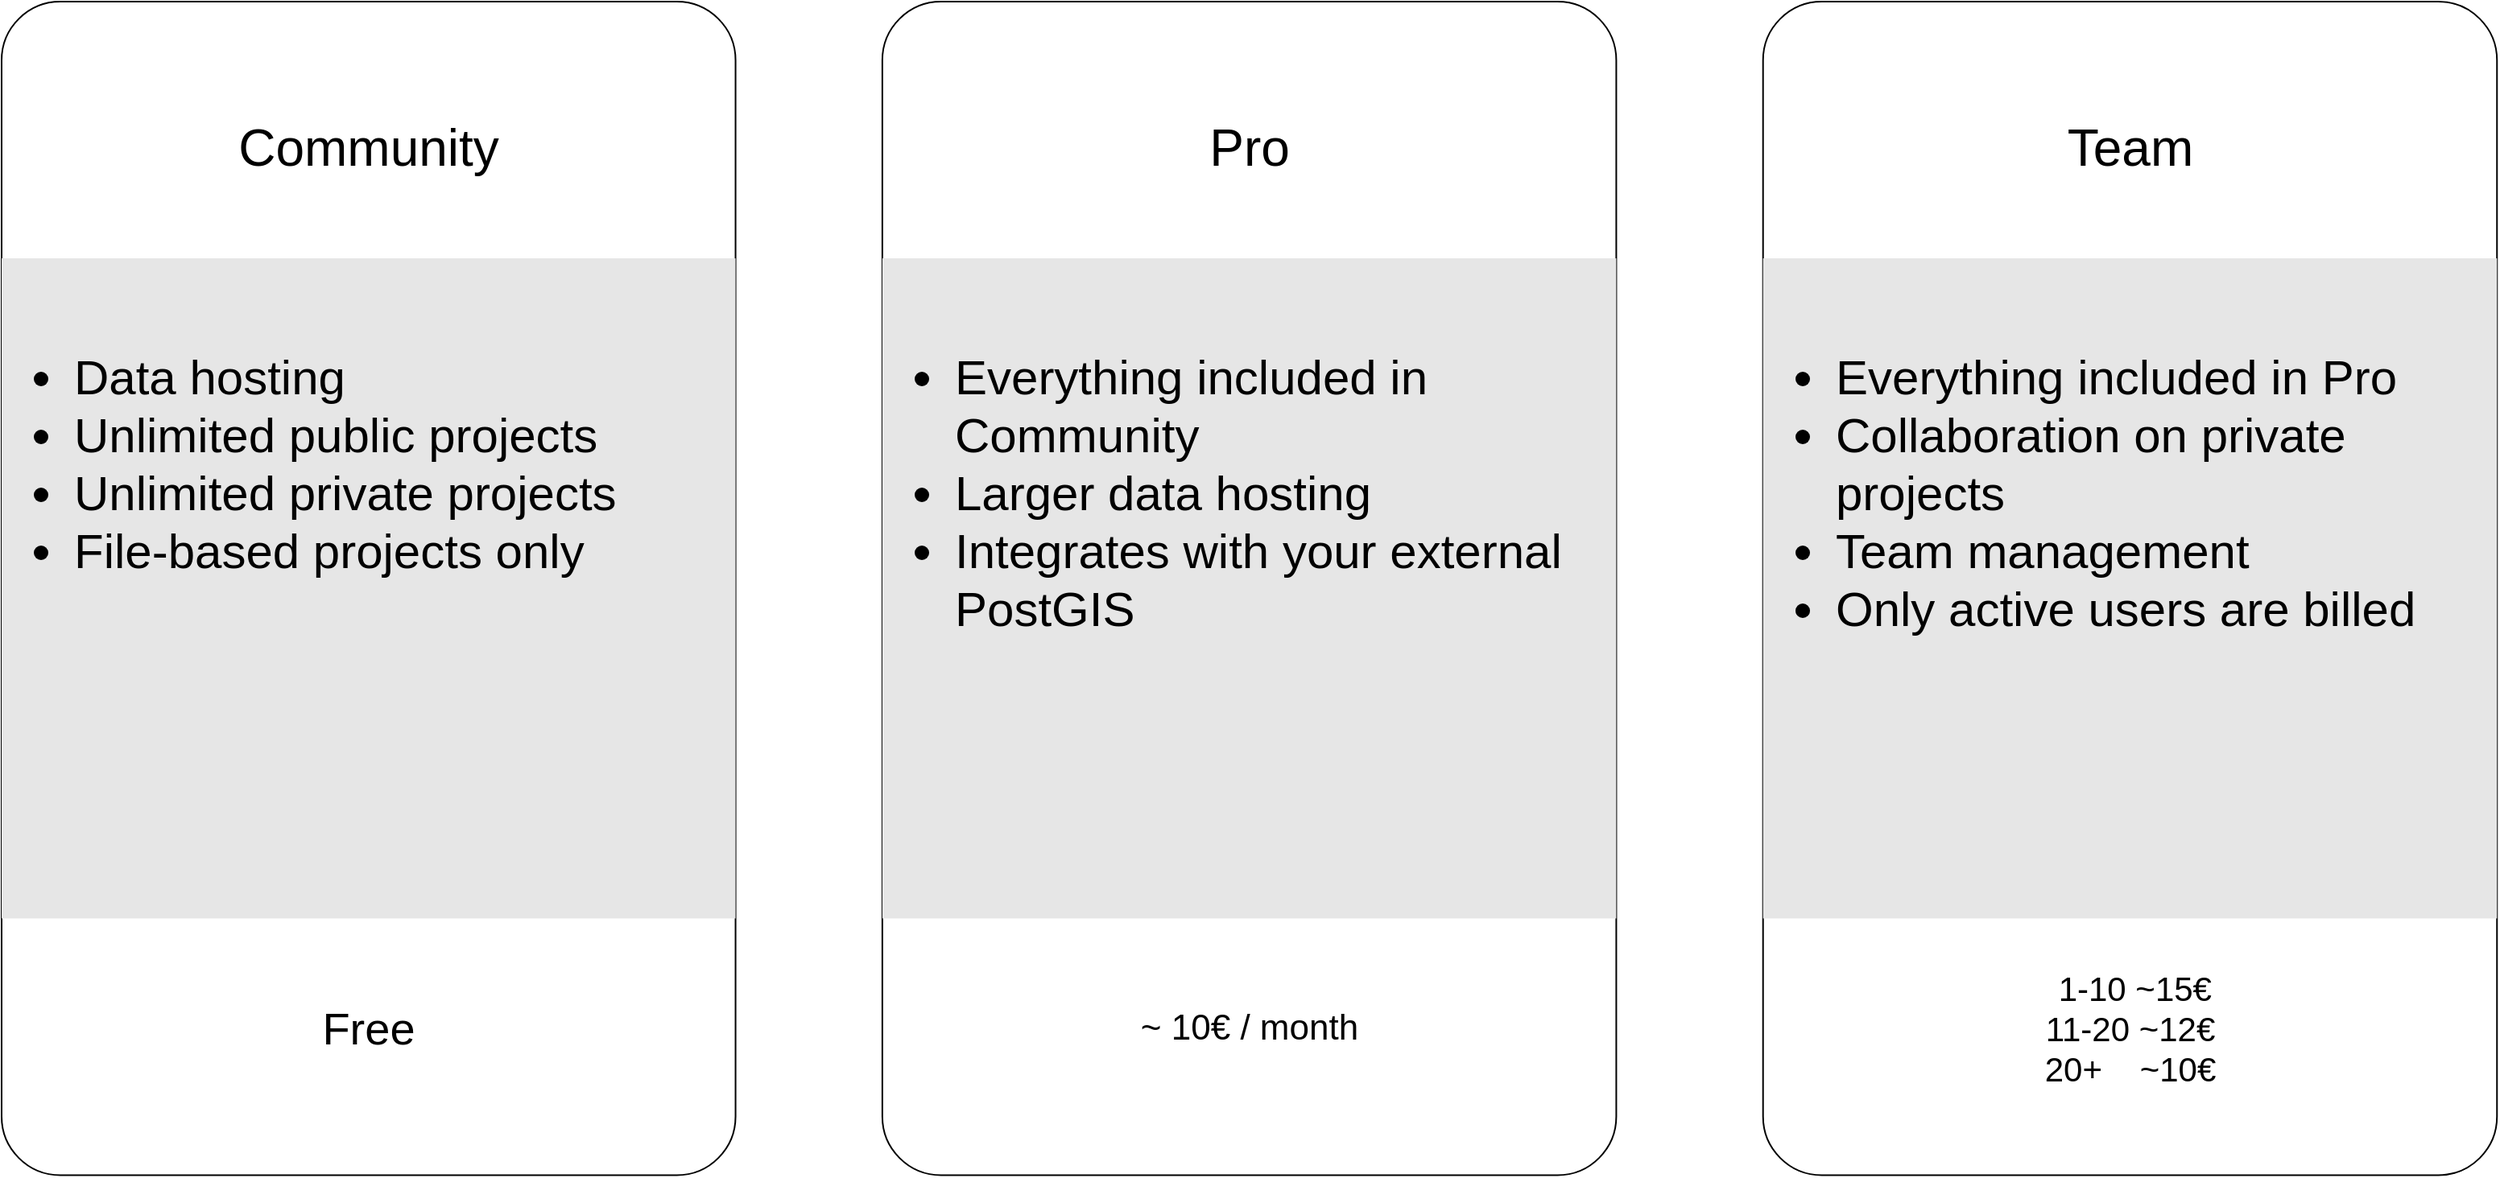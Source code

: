 <mxfile version="14.2.9" type="device"><diagram id="fUwDNz3qoij1u1tpDORL" name="Page-1"><mxGraphModel dx="1398" dy="777" grid="0" gridSize="10" guides="1" tooltips="1" connect="1" arrows="1" fold="1" page="1" pageScale="1" pageWidth="1600" pageHeight="900" math="0" shadow="0"><root><mxCell id="0"/><mxCell id="1" parent="0"/><mxCell id="XjelaYb5U0j4AxR4dtYl-1" value="" style="group" parent="1" vertex="1" connectable="0"><mxGeometry x="25" y="85" width="1549.63" height="729.24" as="geometry"/></mxCell><mxCell id="J26kYHq_NtT189oX3Vej-1" value="" style="rounded=1;whiteSpace=wrap;html=1;arcSize=8;" parent="XjelaYb5U0j4AxR4dtYl-1" vertex="1"><mxGeometry width="455.774" height="729.24" as="geometry"/></mxCell><mxCell id="J26kYHq_NtT189oX3Vej-3" value="&lt;font style=&quot;font-size: 32px&quot;&gt;Community&lt;/font&gt;" style="text;html=1;strokeColor=none;fillColor=none;align=center;verticalAlign=middle;whiteSpace=wrap;rounded=0;" parent="XjelaYb5U0j4AxR4dtYl-1" vertex="1"><mxGeometry width="455.774" height="182.31" as="geometry"/></mxCell><mxCell id="J26kYHq_NtT189oX3Vej-4" value="&lt;font style=&quot;font-size: 28px&quot;&gt;Free&lt;/font&gt;" style="text;html=1;strokeColor=none;fillColor=none;align=center;verticalAlign=middle;whiteSpace=wrap;rounded=0;" parent="XjelaYb5U0j4AxR4dtYl-1" vertex="1"><mxGeometry y="546.93" width="455.774" height="182.31" as="geometry"/></mxCell><mxCell id="J26kYHq_NtT189oX3Vej-6" value="&lt;font style=&quot;font-size: 30px&quot;&gt;&lt;br&gt;&lt;/font&gt;&lt;ul style=&quot;font-size: 30px&quot;&gt;&lt;li&gt;&lt;font style=&quot;font-size: 30px&quot;&gt;Data hosting&lt;/font&gt;&lt;/li&gt;&lt;li&gt;&lt;font style=&quot;font-size: 30px&quot;&gt;Unlimited public projects&lt;/font&gt;&lt;/li&gt;&lt;li&gt;&lt;font style=&quot;font-size: 30px&quot;&gt;Unlimited private projects&lt;/font&gt;&lt;/li&gt;&lt;li&gt;File-based projects only&lt;/li&gt;&lt;/ul&gt;" style="text;html=1;strokeColor=none;spacing=5;spacingTop=-20;whiteSpace=wrap;overflow=hidden;rounded=0;fillColor=#E6E6E6;" parent="XjelaYb5U0j4AxR4dtYl-1" vertex="1"><mxGeometry y="159.521" width="455.774" height="410.197" as="geometry"/></mxCell><mxCell id="J26kYHq_NtT189oX3Vej-7" value="" style="rounded=1;whiteSpace=wrap;html=1;arcSize=8;" parent="XjelaYb5U0j4AxR4dtYl-1" vertex="1"><mxGeometry x="546.928" width="455.774" height="729.24" as="geometry"/></mxCell><mxCell id="J26kYHq_NtT189oX3Vej-8" value="&lt;font style=&quot;font-size: 32px&quot;&gt;Pro&lt;/font&gt;" style="text;html=1;strokeColor=none;fillColor=none;align=center;verticalAlign=middle;whiteSpace=wrap;rounded=0;" parent="XjelaYb5U0j4AxR4dtYl-1" vertex="1"><mxGeometry x="546.928" width="455.774" height="182.31" as="geometry"/></mxCell><mxCell id="J26kYHq_NtT189oX3Vej-9" value="&lt;font style=&quot;font-size: 22px&quot;&gt;~ 10€ / month&lt;br&gt;&lt;/font&gt;" style="text;html=1;strokeColor=none;fillColor=none;align=center;verticalAlign=middle;whiteSpace=wrap;rounded=0;" parent="XjelaYb5U0j4AxR4dtYl-1" vertex="1"><mxGeometry x="546.928" y="546.93" width="455.774" height="182.31" as="geometry"/></mxCell><mxCell id="J26kYHq_NtT189oX3Vej-10" value="&lt;font style=&quot;font-size: 30px&quot;&gt;&lt;br&gt;&lt;/font&gt;&lt;ul style=&quot;font-size: 30px&quot;&gt;&lt;li&gt;&lt;font style=&quot;font-size: 30px&quot;&gt;Everything included in Community&lt;br&gt;&lt;/font&gt;&lt;/li&gt;&lt;li&gt;Larger data hosting&lt;/li&gt;&lt;li&gt;&lt;span&gt;Integrates with your external PostGIS&lt;/span&gt;&lt;br&gt;&lt;/li&gt;&lt;/ul&gt;" style="text;html=1;strokeColor=none;spacing=5;spacingTop=-20;whiteSpace=wrap;overflow=hidden;rounded=0;fillColor=#E6E6E6;" parent="XjelaYb5U0j4AxR4dtYl-1" vertex="1"><mxGeometry x="546.928" y="159.521" width="455.774" height="410.197" as="geometry"/></mxCell><mxCell id="J26kYHq_NtT189oX3Vej-11" value="" style="rounded=1;whiteSpace=wrap;html=1;arcSize=8;" parent="XjelaYb5U0j4AxR4dtYl-1" vertex="1"><mxGeometry x="1093.856" width="455.774" height="729.24" as="geometry"/></mxCell><mxCell id="J26kYHq_NtT189oX3Vej-12" value="&lt;font style=&quot;font-size: 32px&quot;&gt;Team&lt;/font&gt;" style="text;html=1;strokeColor=none;fillColor=none;align=center;verticalAlign=middle;whiteSpace=wrap;rounded=0;" parent="XjelaYb5U0j4AxR4dtYl-1" vertex="1"><mxGeometry x="1093.856" width="455.774" height="182.31" as="geometry"/></mxCell><mxCell id="J26kYHq_NtT189oX3Vej-13" value="&lt;font&gt;&lt;div&gt;&lt;span style=&quot;font-size: 21px&quot;&gt;&amp;nbsp;1-10 ~15€&lt;/span&gt;&lt;/div&gt;&lt;div&gt;&lt;span style=&quot;font-size: 21px&quot;&gt;11-20 ~12€&lt;/span&gt;&lt;/div&gt;&lt;div&gt;&lt;span style=&quot;font-size: 21px&quot;&gt;20+&amp;nbsp; &amp;nbsp; ~10€&lt;/span&gt;&lt;/div&gt;&lt;/font&gt;" style="text;html=1;strokeColor=none;fillColor=none;align=center;verticalAlign=middle;whiteSpace=wrap;rounded=0;" parent="XjelaYb5U0j4AxR4dtYl-1" vertex="1"><mxGeometry x="1093.856" y="546.93" width="455.774" height="182.31" as="geometry"/></mxCell><mxCell id="J26kYHq_NtT189oX3Vej-14" value="&lt;font style=&quot;font-size: 30px&quot;&gt;&lt;br&gt;&lt;/font&gt;&lt;ul style=&quot;font-size: 30px&quot;&gt;&lt;li&gt;&lt;font style=&quot;font-size: 30px&quot;&gt;Everything included in Pro&lt;br&gt;&lt;/font&gt;&lt;/li&gt;&lt;li&gt;&lt;font style=&quot;font-size: 30px&quot;&gt;Collaboration on private projects&lt;/font&gt;&lt;/li&gt;&lt;li&gt;&lt;font style=&quot;font-size: 30px&quot;&gt;Team management&lt;/font&gt;&lt;/li&gt;&lt;li&gt;&lt;font style=&quot;font-size: 30px&quot;&gt;&lt;font style=&quot;font-size: 30px&quot;&gt;Only active users are billed&lt;/font&gt;&lt;br&gt;&lt;/font&gt;&lt;/li&gt;&lt;/ul&gt;" style="text;html=1;strokeColor=none;spacing=5;spacingTop=-20;whiteSpace=wrap;overflow=hidden;rounded=0;fillColor=#E6E6E6;" parent="XjelaYb5U0j4AxR4dtYl-1" vertex="1"><mxGeometry x="1093.856" y="159.521" width="455.774" height="410.197" as="geometry"/></mxCell></root></mxGraphModel></diagram></mxfile>